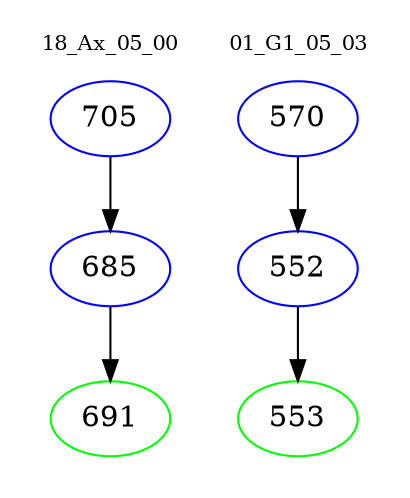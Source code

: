 digraph{
subgraph cluster_0 {
color = white
label = "18_Ax_05_00";
fontsize=10;
T0_705 [label="705", color="blue"]
T0_705 -> T0_685 [color="black"]
T0_685 [label="685", color="blue"]
T0_685 -> T0_691 [color="black"]
T0_691 [label="691", color="green"]
}
subgraph cluster_1 {
color = white
label = "01_G1_05_03";
fontsize=10;
T1_570 [label="570", color="blue"]
T1_570 -> T1_552 [color="black"]
T1_552 [label="552", color="blue"]
T1_552 -> T1_553 [color="black"]
T1_553 [label="553", color="green"]
}
}
